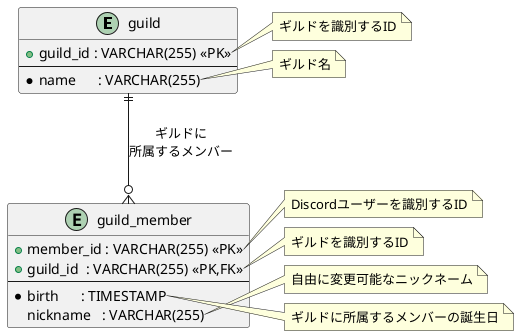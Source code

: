 @startuml
entity "guild" as guild {
  +guild_id : VARCHAR(255) <<PK>>
  --
  *name      : VARCHAR(255)
}
note right of guild::guild_id
ギルドを識別するID
end note

note right of guild::name
ギルド名
end note

entity "guild_member" as member {
  +member_id : VARCHAR(255) <<PK>>
  +guild_id  : VARCHAR(255) <<PK,FK>>
  --
  *birth      : TIMESTAMP
  nickname   : VARCHAR(255)
}
note right of member::member_id
Discordユーザーを識別するID
end note

note right of member::guild_id
ギルドを識別するID
end note

note right of member::nickname
自由に変更可能なニックネーム
end note

note right of member::birth
ギルドに所属するメンバーの誕生日
end note

guild ||--o{ member : "ギルドに\n所属するメンバー"

@enduml